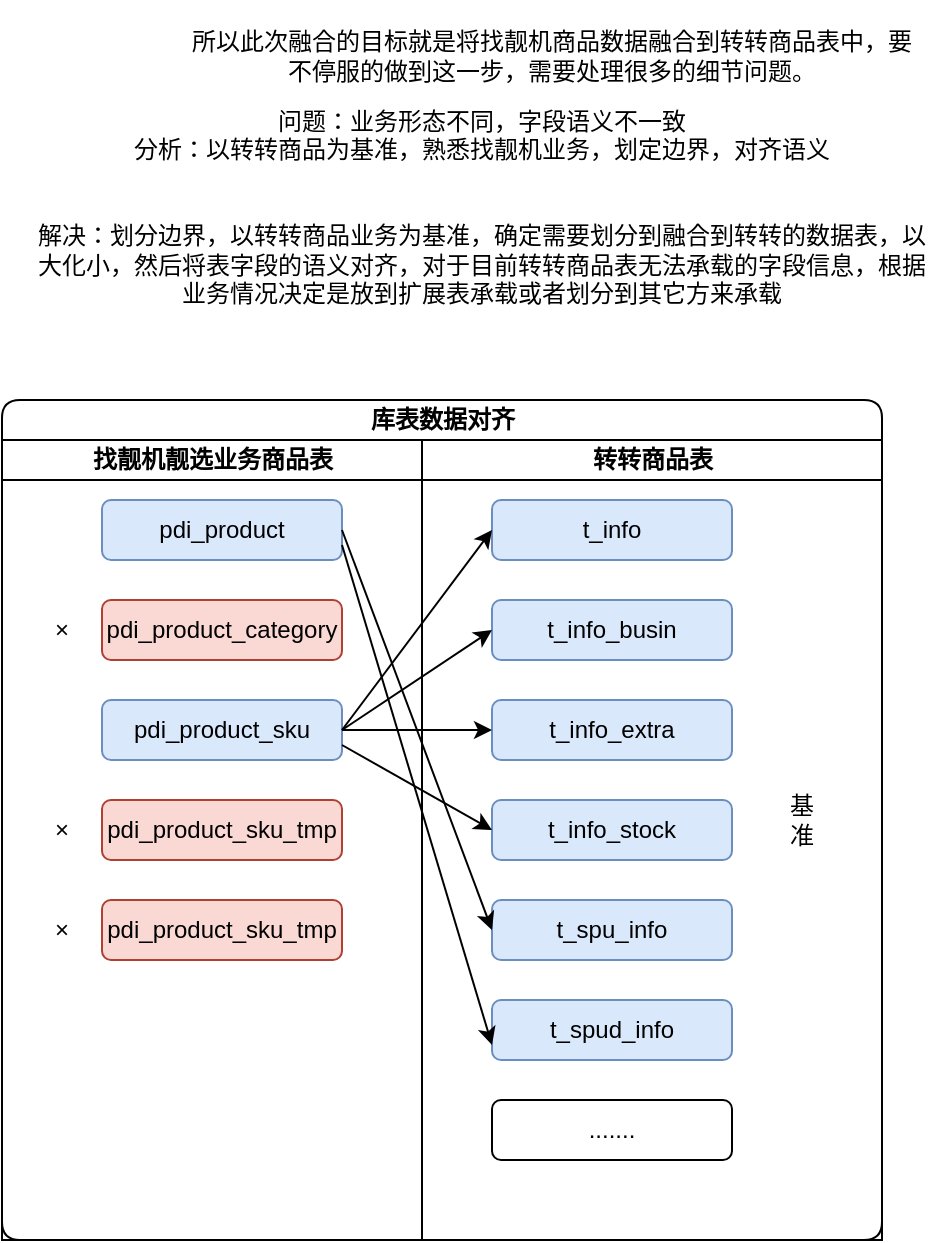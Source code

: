 <mxfile version="13.7.9" type="device"><diagram id="Dt-n7CvwIzoy5N6NGjfN" name="第 1 页"><mxGraphModel dx="1933" dy="843" grid="1" gridSize="10" guides="1" tooltips="1" connect="1" arrows="1" fold="1" page="1" pageScale="1" pageWidth="827" pageHeight="1169" math="0" shadow="0"><root><mxCell id="0"/><mxCell id="1" parent="0"/><mxCell id="KDakEp-u5BZa94NeNfbz-1" value="所以此次融合的目标就是将找靓机商品数据融合到转转商品表中，要不停服的做到这一步，需要处理很多的细节问题。" style="text;html=1;strokeColor=none;fillColor=none;align=center;verticalAlign=middle;whiteSpace=wrap;rounded=0;shadow=0;glass=0;" vertex="1" parent="1"><mxGeometry x="-580" y="450" width="370" height="55" as="geometry"/></mxCell><mxCell id="KDakEp-u5BZa94NeNfbz-27" value="问题：业务形态不同，字段语义不一致&lt;br&gt;分析：以转转商品为基准，熟悉找靓机业务，划定边界，对齐语义&lt;br&gt;&lt;br&gt;&lt;br&gt;解决：划分边界，以转转商品业务为基准，确定需要划分到融合到转转的数据表，以大化小，然后将表字段的语义对齐，对于目前转转商品表无法承载的字段信息，根据业务情况决定是放到扩展表承载或者划分到其它方来承载&lt;br&gt;&lt;br&gt;&lt;br&gt;&lt;br&gt;" style="text;html=1;strokeColor=none;fillColor=none;align=center;verticalAlign=middle;whiteSpace=wrap;rounded=0;shadow=0;glass=0;" vertex="1" parent="1"><mxGeometry x="-655" y="520" width="450" height="110" as="geometry"/></mxCell><mxCell id="KDakEp-u5BZa94NeNfbz-28" value="" style="group" vertex="1" connectable="0" parent="1"><mxGeometry x="-670" y="650" width="440" height="420" as="geometry"/></mxCell><mxCell id="KDakEp-u5BZa94NeNfbz-2" value="库表数据对齐" style="swimlane;childLayout=stackLayout;resizeParent=1;resizeParentMax=0;startSize=20;rounded=1;shadow=0;glass=0;html=1;" vertex="1" parent="KDakEp-u5BZa94NeNfbz-28"><mxGeometry width="440" height="420" as="geometry"/></mxCell><mxCell id="KDakEp-u5BZa94NeNfbz-3" value="找靓机靓选业务商品表" style="swimlane;html=1;startSize=20;" vertex="1" parent="KDakEp-u5BZa94NeNfbz-2"><mxGeometry y="20" width="210" height="400" as="geometry"/></mxCell><mxCell id="KDakEp-u5BZa94NeNfbz-4" value="×" style="text;html=1;strokeColor=none;fillColor=none;align=center;verticalAlign=middle;whiteSpace=wrap;rounded=0;shadow=0;glass=0;" vertex="1" parent="KDakEp-u5BZa94NeNfbz-3"><mxGeometry x="10" y="235" width="40" height="20" as="geometry"/></mxCell><mxCell id="KDakEp-u5BZa94NeNfbz-5" value="×" style="text;html=1;strokeColor=none;fillColor=none;align=center;verticalAlign=middle;whiteSpace=wrap;rounded=0;shadow=0;glass=0;" vertex="1" parent="KDakEp-u5BZa94NeNfbz-3"><mxGeometry x="10" y="185" width="40" height="20" as="geometry"/></mxCell><mxCell id="KDakEp-u5BZa94NeNfbz-6" value="×" style="text;html=1;strokeColor=none;fillColor=none;align=center;verticalAlign=middle;whiteSpace=wrap;rounded=0;shadow=0;glass=0;" vertex="1" parent="KDakEp-u5BZa94NeNfbz-3"><mxGeometry x="10" y="85" width="40" height="20" as="geometry"/></mxCell><mxCell id="KDakEp-u5BZa94NeNfbz-7" value="pdi_product_category" style="whiteSpace=wrap;html=1;rounded=1;shadow=0;glass=0;fillColor=#fad9d5;strokeColor=#ae4132;" vertex="1" parent="KDakEp-u5BZa94NeNfbz-3"><mxGeometry x="50" y="80" width="120" height="30" as="geometry"/></mxCell><mxCell id="KDakEp-u5BZa94NeNfbz-8" value="pdi_product" style="whiteSpace=wrap;html=1;rounded=1;shadow=0;glass=0;fillColor=#dae8fc;strokeColor=#6c8ebf;" vertex="1" parent="KDakEp-u5BZa94NeNfbz-3"><mxGeometry x="50" y="30" width="120" height="30" as="geometry"/></mxCell><mxCell id="KDakEp-u5BZa94NeNfbz-9" value="pdi_product_sku" style="whiteSpace=wrap;html=1;rounded=1;shadow=0;glass=0;fillColor=#dae8fc;strokeColor=#6c8ebf;" vertex="1" parent="KDakEp-u5BZa94NeNfbz-3"><mxGeometry x="50" y="130" width="120" height="30" as="geometry"/></mxCell><mxCell id="KDakEp-u5BZa94NeNfbz-10" value="pdi_product_sku_tmp" style="whiteSpace=wrap;html=1;rounded=1;shadow=0;glass=0;fillColor=#fad9d5;strokeColor=#ae4132;" vertex="1" parent="KDakEp-u5BZa94NeNfbz-3"><mxGeometry x="50" y="180" width="120" height="30" as="geometry"/></mxCell><mxCell id="KDakEp-u5BZa94NeNfbz-11" value="pdi_product_sku_tmp" style="whiteSpace=wrap;html=1;rounded=1;shadow=0;glass=0;fillColor=#fad9d5;strokeColor=#ae4132;" vertex="1" parent="KDakEp-u5BZa94NeNfbz-3"><mxGeometry x="50" y="230" width="120" height="30" as="geometry"/></mxCell><mxCell id="KDakEp-u5BZa94NeNfbz-12" value="转转商品表" style="swimlane;html=1;startSize=20;swimlaneLine=1;" vertex="1" parent="KDakEp-u5BZa94NeNfbz-2"><mxGeometry x="210" y="20" width="230" height="400" as="geometry"/></mxCell><mxCell id="KDakEp-u5BZa94NeNfbz-13" value="......." style="whiteSpace=wrap;html=1;rounded=1;shadow=0;glass=0;fillColor=#ffffff;" vertex="1" parent="KDakEp-u5BZa94NeNfbz-12"><mxGeometry x="35" y="330" width="120" height="30" as="geometry"/></mxCell><mxCell id="KDakEp-u5BZa94NeNfbz-14" value="t_info_busin" style="whiteSpace=wrap;html=1;rounded=1;shadow=0;glass=0;fillColor=#dae8fc;strokeColor=#6c8ebf;" vertex="1" parent="KDakEp-u5BZa94NeNfbz-12"><mxGeometry x="35" y="80" width="120" height="30" as="geometry"/></mxCell><mxCell id="KDakEp-u5BZa94NeNfbz-15" value="t_info" style="whiteSpace=wrap;html=1;rounded=1;shadow=0;glass=0;fillColor=#dae8fc;strokeColor=#6c8ebf;" vertex="1" parent="KDakEp-u5BZa94NeNfbz-12"><mxGeometry x="35" y="30" width="120" height="30" as="geometry"/></mxCell><mxCell id="KDakEp-u5BZa94NeNfbz-16" value="t_info_extra" style="whiteSpace=wrap;html=1;rounded=1;shadow=0;glass=0;fillColor=#dae8fc;strokeColor=#6c8ebf;" vertex="1" parent="KDakEp-u5BZa94NeNfbz-12"><mxGeometry x="35" y="130" width="120" height="30" as="geometry"/></mxCell><mxCell id="KDakEp-u5BZa94NeNfbz-17" value="t_info_stock" style="whiteSpace=wrap;html=1;rounded=1;shadow=0;glass=0;fillColor=#dae8fc;strokeColor=#6c8ebf;" vertex="1" parent="KDakEp-u5BZa94NeNfbz-12"><mxGeometry x="35" y="180" width="120" height="30" as="geometry"/></mxCell><mxCell id="KDakEp-u5BZa94NeNfbz-18" value="t_spu_info" style="whiteSpace=wrap;html=1;rounded=1;shadow=0;glass=0;fillColor=#dae8fc;strokeColor=#6c8ebf;" vertex="1" parent="KDakEp-u5BZa94NeNfbz-12"><mxGeometry x="35" y="230" width="120" height="30" as="geometry"/></mxCell><mxCell id="KDakEp-u5BZa94NeNfbz-19" value="t_spud_info" style="whiteSpace=wrap;html=1;rounded=1;shadow=0;glass=0;fillColor=#dae8fc;strokeColor=#6c8ebf;" vertex="1" parent="KDakEp-u5BZa94NeNfbz-12"><mxGeometry x="35" y="280" width="120" height="30" as="geometry"/></mxCell><mxCell id="KDakEp-u5BZa94NeNfbz-20" value="基准" style="text;html=1;strokeColor=none;fillColor=none;align=center;verticalAlign=middle;whiteSpace=wrap;rounded=0;shadow=0;glass=0;" vertex="1" parent="KDakEp-u5BZa94NeNfbz-12"><mxGeometry x="180" y="50" width="20" height="280" as="geometry"/></mxCell><mxCell id="KDakEp-u5BZa94NeNfbz-21" style="orthogonalLoop=1;jettySize=auto;html=1;exitX=1;exitY=0.5;exitDx=0;exitDy=0;entryX=0;entryY=0.5;entryDx=0;entryDy=0;shadow=0;rounded=0;jumpStyle=none;" edge="1" parent="KDakEp-u5BZa94NeNfbz-2" source="KDakEp-u5BZa94NeNfbz-8" target="KDakEp-u5BZa94NeNfbz-18"><mxGeometry relative="1" as="geometry"/></mxCell><mxCell id="KDakEp-u5BZa94NeNfbz-22" style="edgeStyle=none;rounded=0;jumpStyle=none;orthogonalLoop=1;jettySize=auto;html=1;entryX=0;entryY=0.5;entryDx=0;entryDy=0;shadow=0;strokeColor=#000000;" edge="1" parent="KDakEp-u5BZa94NeNfbz-2" target="KDakEp-u5BZa94NeNfbz-15"><mxGeometry relative="1" as="geometry"><mxPoint x="170" y="165" as="sourcePoint"/></mxGeometry></mxCell><mxCell id="KDakEp-u5BZa94NeNfbz-23" style="edgeStyle=none;rounded=0;jumpStyle=none;orthogonalLoop=1;jettySize=auto;html=1;entryX=0;entryY=0.5;entryDx=0;entryDy=0;shadow=0;strokeColor=#000000;" edge="1" parent="KDakEp-u5BZa94NeNfbz-2" target="KDakEp-u5BZa94NeNfbz-14"><mxGeometry relative="1" as="geometry"><mxPoint x="170" y="165" as="sourcePoint"/></mxGeometry></mxCell><mxCell id="KDakEp-u5BZa94NeNfbz-24" style="edgeStyle=none;rounded=0;jumpStyle=none;orthogonalLoop=1;jettySize=auto;html=1;exitX=1;exitY=0.5;exitDx=0;exitDy=0;entryX=0;entryY=0.5;entryDx=0;entryDy=0;shadow=0;strokeColor=#000000;" edge="1" parent="KDakEp-u5BZa94NeNfbz-2" source="KDakEp-u5BZa94NeNfbz-9" target="KDakEp-u5BZa94NeNfbz-16"><mxGeometry relative="1" as="geometry"/></mxCell><mxCell id="KDakEp-u5BZa94NeNfbz-25" style="edgeStyle=none;rounded=0;jumpStyle=none;orthogonalLoop=1;jettySize=auto;html=1;exitX=1;exitY=0.75;exitDx=0;exitDy=0;entryX=0;entryY=0.5;entryDx=0;entryDy=0;shadow=0;strokeColor=#000000;" edge="1" parent="KDakEp-u5BZa94NeNfbz-2" source="KDakEp-u5BZa94NeNfbz-9" target="KDakEp-u5BZa94NeNfbz-17"><mxGeometry relative="1" as="geometry"/></mxCell><mxCell id="KDakEp-u5BZa94NeNfbz-26" style="edgeStyle=none;rounded=0;jumpStyle=none;orthogonalLoop=1;jettySize=auto;html=1;exitX=1;exitY=0.75;exitDx=0;exitDy=0;entryX=0;entryY=0.75;entryDx=0;entryDy=0;shadow=0;strokeColor=#000000;" edge="1" parent="KDakEp-u5BZa94NeNfbz-2" source="KDakEp-u5BZa94NeNfbz-8" target="KDakEp-u5BZa94NeNfbz-19"><mxGeometry relative="1" as="geometry"/></mxCell></root></mxGraphModel></diagram></mxfile>